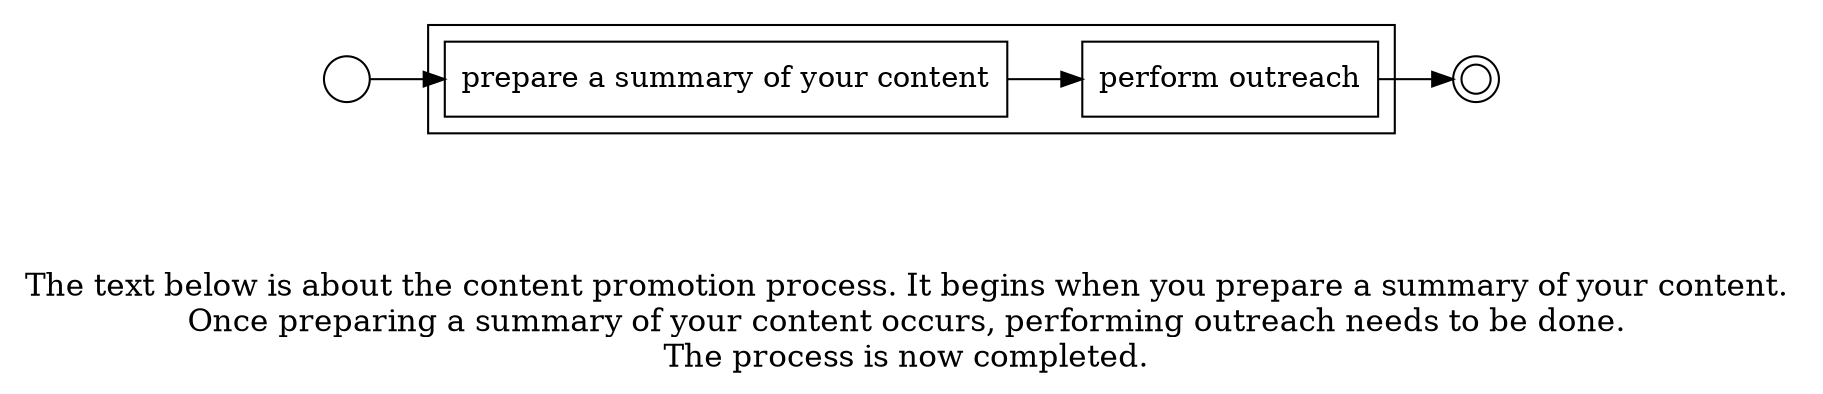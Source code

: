 digraph content_promotion_process_40 {
	graph [rankdir=LR]
	START_NODE [label="" shape=circle width=0.3]
	subgraph CLUSTER_0 {
		"prepare a summary of your content" [shape=box]
		"perform outreach" [shape=box]
		"prepare a summary of your content" -> "perform outreach"
	}
	START_NODE -> "prepare a summary of your content"
	END_NODE [label="" shape=doublecircle width=0.2]
	"perform outreach" -> END_NODE
	fontsize=15 label="\n\n
The text below is about the content promotion process. It begins when you prepare a summary of your content. 
Once preparing a summary of your content occurs, performing outreach needs to be done. 
The process is now completed. 
"
}
